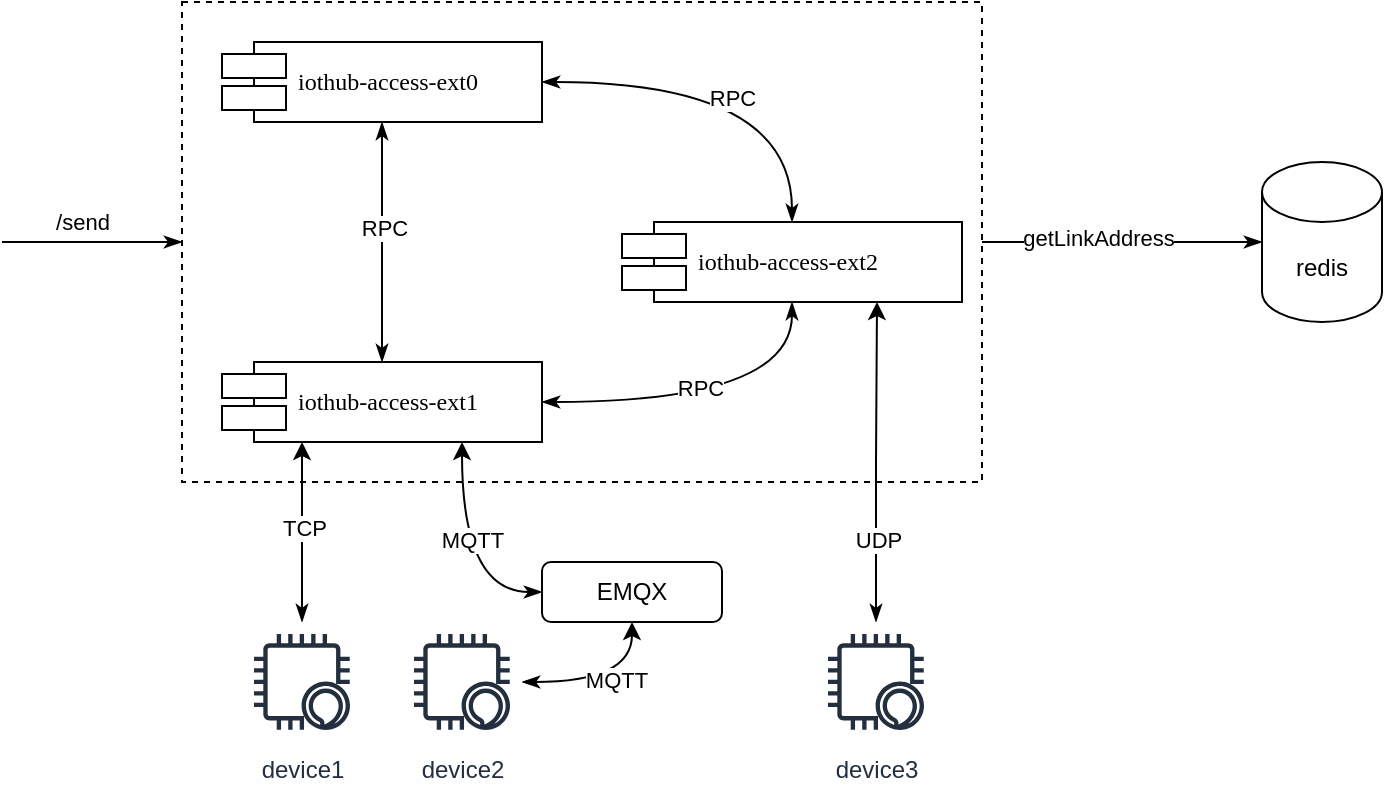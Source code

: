 <mxfile version="25.0.3">
  <diagram name="第 1 页" id="mAvE1NZQwtH42R5UcDGE">
    <mxGraphModel dx="908" dy="581" grid="1" gridSize="10" guides="1" tooltips="1" connect="1" arrows="1" fold="1" page="1" pageScale="1" pageWidth="827" pageHeight="1169" math="0" shadow="0">
      <root>
        <mxCell id="0" />
        <mxCell id="1" parent="0" />
        <mxCell id="xt7PEyAex0gFcUq6fjPx-1" style="edgeStyle=orthogonalEdgeStyle;curved=1;rounded=0;orthogonalLoop=1;jettySize=auto;html=1;entryX=0;entryY=0.5;entryDx=0;entryDy=0;entryPerimeter=0;startArrow=none;startFill=0;endArrow=classicThin;endFill=1;" parent="1" source="xt7PEyAex0gFcUq6fjPx-6" target="xt7PEyAex0gFcUq6fjPx-16" edge="1">
          <mxGeometry relative="1" as="geometry" />
        </mxCell>
        <mxCell id="xt7PEyAex0gFcUq6fjPx-2" value="&lt;div style=&quot;&quot;&gt;&lt;pre style=&quot;font-family: &amp;quot;jetbrains mono&amp;quot; , monospace ; font-size: 11.3pt&quot;&gt;&lt;span style=&quot;&quot;&gt;getLinkAddress&lt;/span&gt;&lt;/pre&gt;&lt;/div&gt;" style="edgeLabel;html=1;align=center;verticalAlign=middle;resizable=0;points=[];labelBackgroundColor=none;fontColor=none;noLabel=1;" parent="xt7PEyAex0gFcUq6fjPx-1" vertex="1" connectable="0">
          <mxGeometry x="-0.2" relative="1" as="geometry">
            <mxPoint as="offset" />
          </mxGeometry>
        </mxCell>
        <mxCell id="xt7PEyAex0gFcUq6fjPx-3" value="getLinkAddress" style="edgeLabel;html=1;align=center;verticalAlign=middle;resizable=0;points=[];fontColor=#000000;" parent="xt7PEyAex0gFcUq6fjPx-1" vertex="1" connectable="0">
          <mxGeometry x="-0.17" y="2" relative="1" as="geometry">
            <mxPoint as="offset" />
          </mxGeometry>
        </mxCell>
        <mxCell id="xt7PEyAex0gFcUq6fjPx-4" style="edgeStyle=orthogonalEdgeStyle;curved=1;rounded=0;orthogonalLoop=1;jettySize=auto;html=1;fontColor=#000000;startArrow=classicThin;startFill=1;endArrow=none;endFill=0;" parent="1" source="xt7PEyAex0gFcUq6fjPx-6" edge="1">
          <mxGeometry relative="1" as="geometry">
            <mxPoint x="30" y="160" as="targetPoint" />
          </mxGeometry>
        </mxCell>
        <mxCell id="xt7PEyAex0gFcUq6fjPx-5" value="/send" style="edgeLabel;html=1;align=center;verticalAlign=middle;resizable=0;points=[];fontColor=#000000;" parent="xt7PEyAex0gFcUq6fjPx-4" vertex="1" connectable="0">
          <mxGeometry x="0.6" y="-1" relative="1" as="geometry">
            <mxPoint x="22" y="-9" as="offset" />
          </mxGeometry>
        </mxCell>
        <mxCell id="xt7PEyAex0gFcUq6fjPx-6" value="" style="html=1;rounded=0;shadow=0;comic=0;labelBackgroundColor=none;strokeColor=#000000;strokeWidth=1;fillColor=none;fontFamily=Verdana;fontSize=12;fontColor=#000000;align=center;dashed=1;labelPosition=center;verticalLabelPosition=bottom;verticalAlign=top;" parent="1" vertex="1">
          <mxGeometry x="120" y="40" width="400" height="240" as="geometry" />
        </mxCell>
        <mxCell id="xt7PEyAex0gFcUq6fjPx-7" value="iothub-access-ext0" style="shape=component;align=left;spacingLeft=36;rounded=0;shadow=0;comic=0;labelBackgroundColor=none;strokeColor=#000000;strokeWidth=1;fillColor=#ffffff;fontFamily=Verdana;fontSize=12;fontColor=#000000;html=1;" parent="1" vertex="1">
          <mxGeometry x="140" y="60" width="160" height="40" as="geometry" />
        </mxCell>
        <mxCell id="xt7PEyAex0gFcUq6fjPx-8" style="edgeStyle=orthogonalEdgeStyle;rounded=0;orthogonalLoop=1;jettySize=auto;html=1;startArrow=classicThin;startFill=1;endArrow=classicThin;endFill=1;entryX=0.5;entryY=1;entryDx=0;entryDy=0;curved=1;" parent="1" source="xt7PEyAex0gFcUq6fjPx-12" target="xt7PEyAex0gFcUq6fjPx-7" edge="1">
          <mxGeometry relative="1" as="geometry" />
        </mxCell>
        <mxCell id="xt7PEyAex0gFcUq6fjPx-9" value="RPC" style="edgeLabel;html=1;align=center;verticalAlign=middle;resizable=0;points=[];" parent="xt7PEyAex0gFcUq6fjPx-8" vertex="1" connectable="0">
          <mxGeometry x="0.117" y="-1" relative="1" as="geometry">
            <mxPoint as="offset" />
          </mxGeometry>
        </mxCell>
        <mxCell id="xt7PEyAex0gFcUq6fjPx-10" style="edgeStyle=orthogonalEdgeStyle;rounded=0;orthogonalLoop=1;jettySize=auto;html=1;entryX=0.5;entryY=1;entryDx=0;entryDy=0;startArrow=classicThin;startFill=1;endArrow=classicThin;endFill=1;curved=1;" parent="1" source="xt7PEyAex0gFcUq6fjPx-12" target="xt7PEyAex0gFcUq6fjPx-15" edge="1">
          <mxGeometry relative="1" as="geometry" />
        </mxCell>
        <mxCell id="xt7PEyAex0gFcUq6fjPx-11" value="RPC" style="edgeLabel;html=1;align=center;verticalAlign=middle;resizable=0;points=[];" parent="xt7PEyAex0gFcUq6fjPx-10" vertex="1" connectable="0">
          <mxGeometry x="-0.097" y="7" relative="1" as="geometry">
            <mxPoint as="offset" />
          </mxGeometry>
        </mxCell>
        <mxCell id="xt7PEyAex0gFcUq6fjPx-12" value="iothub-access-ext1" style="shape=component;align=left;spacingLeft=36;rounded=0;shadow=0;comic=0;labelBackgroundColor=none;strokeColor=#000000;strokeWidth=1;fillColor=#ffffff;fontFamily=Verdana;fontSize=12;fontColor=#000000;html=1;" parent="1" vertex="1">
          <mxGeometry x="140" y="220" width="160" height="40" as="geometry" />
        </mxCell>
        <mxCell id="xt7PEyAex0gFcUq6fjPx-13" style="edgeStyle=orthogonalEdgeStyle;rounded=0;orthogonalLoop=1;jettySize=auto;html=1;entryX=1;entryY=0.5;entryDx=0;entryDy=0;startArrow=classicThin;startFill=1;endArrow=classicThin;endFill=1;exitX=0.5;exitY=0;exitDx=0;exitDy=0;curved=1;" parent="1" source="xt7PEyAex0gFcUq6fjPx-15" target="xt7PEyAex0gFcUq6fjPx-7" edge="1">
          <mxGeometry relative="1" as="geometry" />
        </mxCell>
        <mxCell id="xt7PEyAex0gFcUq6fjPx-14" value="RPC" style="edgeLabel;html=1;align=center;verticalAlign=middle;resizable=0;points=[];" parent="xt7PEyAex0gFcUq6fjPx-13" vertex="1" connectable="0">
          <mxGeometry x="0.024" y="8" relative="1" as="geometry">
            <mxPoint as="offset" />
          </mxGeometry>
        </mxCell>
        <mxCell id="xt7PEyAex0gFcUq6fjPx-15" value="iothub-access-ext2" style="shape=component;align=left;spacingLeft=36;rounded=0;shadow=0;comic=0;labelBackgroundColor=none;strokeColor=#000000;strokeWidth=1;fillColor=#ffffff;fontFamily=Verdana;fontSize=12;fontColor=#000000;html=1;" parent="1" vertex="1">
          <mxGeometry x="340" y="150" width="170" height="40" as="geometry" />
        </mxCell>
        <mxCell id="xt7PEyAex0gFcUq6fjPx-16" value="redis" style="shape=cylinder3;whiteSpace=wrap;html=1;boundedLbl=1;backgroundOutline=1;size=15;" parent="1" vertex="1">
          <mxGeometry x="660" y="120" width="60" height="80" as="geometry" />
        </mxCell>
        <mxCell id="mqPup-KCmVdUjIoz3bdK-4" style="edgeStyle=orthogonalEdgeStyle;rounded=0;orthogonalLoop=1;jettySize=auto;html=1;entryX=0.25;entryY=1;entryDx=0;entryDy=0;startArrow=classicThin;startFill=1;" parent="1" source="mqPup-KCmVdUjIoz3bdK-1" target="xt7PEyAex0gFcUq6fjPx-12" edge="1">
          <mxGeometry relative="1" as="geometry" />
        </mxCell>
        <mxCell id="mqPup-KCmVdUjIoz3bdK-9" value="TCP" style="edgeLabel;html=1;align=center;verticalAlign=middle;resizable=0;points=[];" parent="mqPup-KCmVdUjIoz3bdK-4" vertex="1" connectable="0">
          <mxGeometry x="0.044" y="-1" relative="1" as="geometry">
            <mxPoint as="offset" />
          </mxGeometry>
        </mxCell>
        <mxCell id="mqPup-KCmVdUjIoz3bdK-1" value="device1" style="sketch=0;outlineConnect=0;fontColor=#232F3E;gradientColor=none;strokeColor=#232F3E;fillColor=#ffffff;dashed=0;verticalLabelPosition=bottom;verticalAlign=top;align=center;html=1;fontSize=12;fontStyle=0;aspect=fixed;shape=mxgraph.aws4.resourceIcon;resIcon=mxgraph.aws4.alexa_enabled_device;" parent="1" vertex="1">
          <mxGeometry x="150" y="350" width="60" height="60" as="geometry" />
        </mxCell>
        <mxCell id="mqPup-KCmVdUjIoz3bdK-5" style="edgeStyle=orthogonalEdgeStyle;rounded=0;orthogonalLoop=1;jettySize=auto;html=1;entryX=0.5;entryY=1;entryDx=0;entryDy=0;startArrow=classicThin;startFill=1;curved=1;" parent="1" source="mqPup-KCmVdUjIoz3bdK-2" target="mqPup-KCmVdUjIoz3bdK-7" edge="1">
          <mxGeometry relative="1" as="geometry" />
        </mxCell>
        <mxCell id="mqPup-KCmVdUjIoz3bdK-10" value="MQTT" style="edgeLabel;html=1;align=center;verticalAlign=middle;resizable=0;points=[];" parent="mqPup-KCmVdUjIoz3bdK-5" vertex="1" connectable="0">
          <mxGeometry x="0.106" y="1" relative="1" as="geometry">
            <mxPoint as="offset" />
          </mxGeometry>
        </mxCell>
        <mxCell id="mqPup-KCmVdUjIoz3bdK-2" value="device2" style="sketch=0;outlineConnect=0;fontColor=#232F3E;gradientColor=none;strokeColor=#232F3E;fillColor=#ffffff;dashed=0;verticalLabelPosition=bottom;verticalAlign=top;align=center;html=1;fontSize=12;fontStyle=0;aspect=fixed;shape=mxgraph.aws4.resourceIcon;resIcon=mxgraph.aws4.alexa_enabled_device;" parent="1" vertex="1">
          <mxGeometry x="230" y="350" width="60" height="60" as="geometry" />
        </mxCell>
        <mxCell id="mqPup-KCmVdUjIoz3bdK-6" style="edgeStyle=orthogonalEdgeStyle;rounded=0;orthogonalLoop=1;jettySize=auto;html=1;entryX=0.75;entryY=1;entryDx=0;entryDy=0;startArrow=classicThin;startFill=1;" parent="1" source="mqPup-KCmVdUjIoz3bdK-3" target="xt7PEyAex0gFcUq6fjPx-15" edge="1">
          <mxGeometry relative="1" as="geometry" />
        </mxCell>
        <mxCell id="mqPup-KCmVdUjIoz3bdK-11" value="UDP" style="edgeLabel;html=1;align=center;verticalAlign=middle;resizable=0;points=[];" parent="mqPup-KCmVdUjIoz3bdK-6" vertex="1" connectable="0">
          <mxGeometry x="-0.489" y="-1" relative="1" as="geometry">
            <mxPoint as="offset" />
          </mxGeometry>
        </mxCell>
        <mxCell id="mqPup-KCmVdUjIoz3bdK-3" value="device3" style="sketch=0;outlineConnect=0;fontColor=#232F3E;gradientColor=none;strokeColor=#232F3E;fillColor=#ffffff;dashed=0;verticalLabelPosition=bottom;verticalAlign=top;align=center;html=1;fontSize=12;fontStyle=0;aspect=fixed;shape=mxgraph.aws4.resourceIcon;resIcon=mxgraph.aws4.alexa_enabled_device;" parent="1" vertex="1">
          <mxGeometry x="437" y="350" width="60" height="60" as="geometry" />
        </mxCell>
        <mxCell id="mqPup-KCmVdUjIoz3bdK-8" style="edgeStyle=orthogonalEdgeStyle;rounded=0;orthogonalLoop=1;jettySize=auto;html=1;entryX=0.75;entryY=1;entryDx=0;entryDy=0;exitX=0;exitY=0.5;exitDx=0;exitDy=0;curved=1;startArrow=classicThin;startFill=1;" parent="1" source="mqPup-KCmVdUjIoz3bdK-7" target="xt7PEyAex0gFcUq6fjPx-12" edge="1">
          <mxGeometry relative="1" as="geometry" />
        </mxCell>
        <mxCell id="EhnEbwiqNA6rAWeQU9b6-1" value="MQTT" style="edgeLabel;html=1;align=center;verticalAlign=middle;resizable=0;points=[];" vertex="1" connectable="0" parent="mqPup-KCmVdUjIoz3bdK-8">
          <mxGeometry x="0.148" y="-5" relative="1" as="geometry">
            <mxPoint as="offset" />
          </mxGeometry>
        </mxCell>
        <mxCell id="mqPup-KCmVdUjIoz3bdK-7" value="EMQX" style="rounded=1;whiteSpace=wrap;html=1;" parent="1" vertex="1">
          <mxGeometry x="300" y="320" width="90" height="30" as="geometry" />
        </mxCell>
      </root>
    </mxGraphModel>
  </diagram>
</mxfile>
